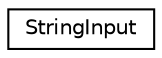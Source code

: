 digraph "Graphical Class Hierarchy"
{
 // LATEX_PDF_SIZE
  edge [fontname="Helvetica",fontsize="10",labelfontname="Helvetica",labelfontsize="10"];
  node [fontname="Helvetica",fontsize="10",shape=record];
  rankdir="LR";
  Node0 [label="StringInput",height=0.2,width=0.4,color="black", fillcolor="white", style="filled",URL="$classStringInput.html",tooltip=" "];
}

